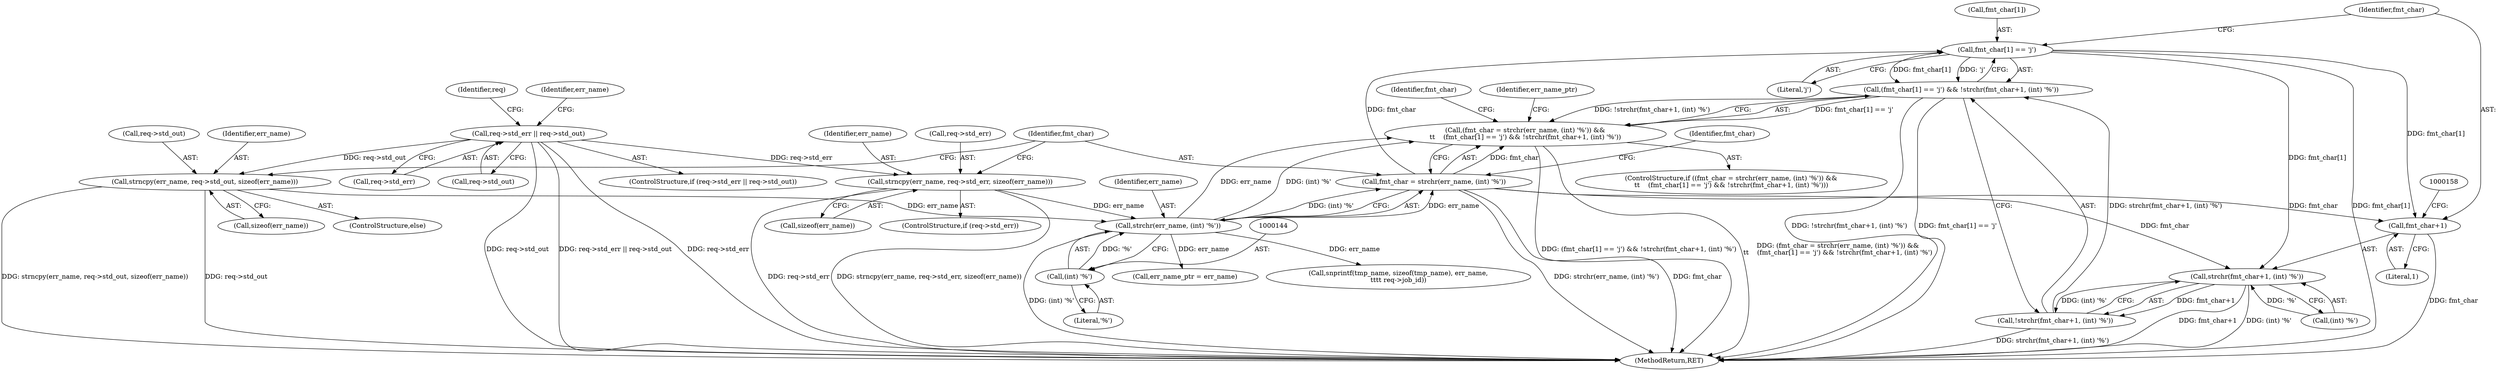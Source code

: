 digraph "0_slurm_92362a92fffe60187df61f99ab11c249d44120ee@array" {
"1000147" [label="(Call,fmt_char[1] == 'j')"];
"1000139" [label="(Call,fmt_char = strchr(err_name, (int) '%'))"];
"1000141" [label="(Call,strchr(err_name, (int) '%'))"];
"1000122" [label="(Call,strncpy(err_name, req->std_err, sizeof(err_name)))"];
"1000110" [label="(Call,req->std_err || req->std_out)"];
"1000130" [label="(Call,strncpy(err_name, req->std_out, sizeof(err_name)))"];
"1000143" [label="(Call,(int) '%')"];
"1000146" [label="(Call,(fmt_char[1] == 'j') && !strchr(fmt_char+1, (int) '%'))"];
"1000138" [label="(Call,(fmt_char = strchr(err_name, (int) '%')) &&\n\t\t    (fmt_char[1] == 'j') && !strchr(fmt_char+1, (int) '%'))"];
"1000153" [label="(Call,strchr(fmt_char+1, (int) '%'))"];
"1000152" [label="(Call,!strchr(fmt_char+1, (int) '%'))"];
"1000154" [label="(Call,fmt_char+1)"];
"1000154" [label="(Call,fmt_char+1)"];
"1000135" [label="(Call,sizeof(err_name))"];
"1000142" [label="(Identifier,err_name)"];
"1000148" [label="(Call,fmt_char[1])"];
"1000138" [label="(Call,(fmt_char = strchr(err_name, (int) '%')) &&\n\t\t    (fmt_char[1] == 'j') && !strchr(fmt_char+1, (int) '%'))"];
"1000190" [label="(Call,err_name_ptr = err_name)"];
"1000280" [label="(MethodReturn,RET)"];
"1000110" [label="(Call,req->std_err || req->std_out)"];
"1000149" [label="(Identifier,fmt_char)"];
"1000109" [label="(ControlStructure,if (req->std_err || req->std_out))"];
"1000155" [label="(Identifier,fmt_char)"];
"1000122" [label="(Call,strncpy(err_name, req->std_err, sizeof(err_name)))"];
"1000139" [label="(Call,fmt_char = strchr(err_name, (int) '%'))"];
"1000120" [label="(Identifier,req)"];
"1000152" [label="(Call,!strchr(fmt_char+1, (int) '%'))"];
"1000140" [label="(Identifier,fmt_char)"];
"1000145" [label="(Literal,'%')"];
"1000151" [label="(Literal,'j')"];
"1000131" [label="(Identifier,err_name)"];
"1000153" [label="(Call,strchr(fmt_char+1, (int) '%'))"];
"1000143" [label="(Call,(int) '%')"];
"1000137" [label="(ControlStructure,if ((fmt_char = strchr(err_name, (int) '%')) &&\n\t\t    (fmt_char[1] == 'j') && !strchr(fmt_char+1, (int) '%')))"];
"1000164" [label="(Identifier,fmt_char)"];
"1000127" [label="(Call,sizeof(err_name))"];
"1000118" [label="(ControlStructure,if (req->std_err))"];
"1000132" [label="(Call,req->std_out)"];
"1000146" [label="(Call,(fmt_char[1] == 'j') && !strchr(fmt_char+1, (int) '%'))"];
"1000141" [label="(Call,strchr(err_name, (int) '%'))"];
"1000156" [label="(Literal,1)"];
"1000114" [label="(Call,req->std_out)"];
"1000123" [label="(Identifier,err_name)"];
"1000191" [label="(Identifier,err_name_ptr)"];
"1000130" [label="(Call,strncpy(err_name, req->std_out, sizeof(err_name)))"];
"1000147" [label="(Call,fmt_char[1] == 'j')"];
"1000124" [label="(Call,req->std_err)"];
"1000167" [label="(Call,snprintf(tmp_name, sizeof(tmp_name), err_name,\n\t\t\t\t req->job_id))"];
"1000183" [label="(Identifier,err_name)"];
"1000129" [label="(ControlStructure,else)"];
"1000157" [label="(Call,(int) '%')"];
"1000111" [label="(Call,req->std_err)"];
"1000147" -> "1000146"  [label="AST: "];
"1000147" -> "1000151"  [label="CFG: "];
"1000148" -> "1000147"  [label="AST: "];
"1000151" -> "1000147"  [label="AST: "];
"1000155" -> "1000147"  [label="CFG: "];
"1000146" -> "1000147"  [label="CFG: "];
"1000147" -> "1000280"  [label="DDG: fmt_char[1]"];
"1000147" -> "1000146"  [label="DDG: fmt_char[1]"];
"1000147" -> "1000146"  [label="DDG: 'j'"];
"1000139" -> "1000147"  [label="DDG: fmt_char"];
"1000147" -> "1000153"  [label="DDG: fmt_char[1]"];
"1000147" -> "1000154"  [label="DDG: fmt_char[1]"];
"1000139" -> "1000138"  [label="AST: "];
"1000139" -> "1000141"  [label="CFG: "];
"1000140" -> "1000139"  [label="AST: "];
"1000141" -> "1000139"  [label="AST: "];
"1000149" -> "1000139"  [label="CFG: "];
"1000138" -> "1000139"  [label="CFG: "];
"1000139" -> "1000280"  [label="DDG: strchr(err_name, (int) '%')"];
"1000139" -> "1000280"  [label="DDG: fmt_char"];
"1000139" -> "1000138"  [label="DDG: fmt_char"];
"1000141" -> "1000139"  [label="DDG: err_name"];
"1000141" -> "1000139"  [label="DDG: (int) '%'"];
"1000139" -> "1000153"  [label="DDG: fmt_char"];
"1000139" -> "1000154"  [label="DDG: fmt_char"];
"1000141" -> "1000143"  [label="CFG: "];
"1000142" -> "1000141"  [label="AST: "];
"1000143" -> "1000141"  [label="AST: "];
"1000141" -> "1000280"  [label="DDG: (int) '%'"];
"1000141" -> "1000138"  [label="DDG: err_name"];
"1000141" -> "1000138"  [label="DDG: (int) '%'"];
"1000122" -> "1000141"  [label="DDG: err_name"];
"1000130" -> "1000141"  [label="DDG: err_name"];
"1000143" -> "1000141"  [label="DDG: '%'"];
"1000141" -> "1000167"  [label="DDG: err_name"];
"1000141" -> "1000190"  [label="DDG: err_name"];
"1000122" -> "1000118"  [label="AST: "];
"1000122" -> "1000127"  [label="CFG: "];
"1000123" -> "1000122"  [label="AST: "];
"1000124" -> "1000122"  [label="AST: "];
"1000127" -> "1000122"  [label="AST: "];
"1000140" -> "1000122"  [label="CFG: "];
"1000122" -> "1000280"  [label="DDG: strncpy(err_name, req->std_err, sizeof(err_name))"];
"1000122" -> "1000280"  [label="DDG: req->std_err"];
"1000110" -> "1000122"  [label="DDG: req->std_err"];
"1000110" -> "1000109"  [label="AST: "];
"1000110" -> "1000111"  [label="CFG: "];
"1000110" -> "1000114"  [label="CFG: "];
"1000111" -> "1000110"  [label="AST: "];
"1000114" -> "1000110"  [label="AST: "];
"1000120" -> "1000110"  [label="CFG: "];
"1000183" -> "1000110"  [label="CFG: "];
"1000110" -> "1000280"  [label="DDG: req->std_out"];
"1000110" -> "1000280"  [label="DDG: req->std_err || req->std_out"];
"1000110" -> "1000280"  [label="DDG: req->std_err"];
"1000110" -> "1000130"  [label="DDG: req->std_out"];
"1000130" -> "1000129"  [label="AST: "];
"1000130" -> "1000135"  [label="CFG: "];
"1000131" -> "1000130"  [label="AST: "];
"1000132" -> "1000130"  [label="AST: "];
"1000135" -> "1000130"  [label="AST: "];
"1000140" -> "1000130"  [label="CFG: "];
"1000130" -> "1000280"  [label="DDG: strncpy(err_name, req->std_out, sizeof(err_name))"];
"1000130" -> "1000280"  [label="DDG: req->std_out"];
"1000143" -> "1000145"  [label="CFG: "];
"1000144" -> "1000143"  [label="AST: "];
"1000145" -> "1000143"  [label="AST: "];
"1000146" -> "1000138"  [label="AST: "];
"1000146" -> "1000152"  [label="CFG: "];
"1000152" -> "1000146"  [label="AST: "];
"1000138" -> "1000146"  [label="CFG: "];
"1000146" -> "1000280"  [label="DDG: !strchr(fmt_char+1, (int) '%')"];
"1000146" -> "1000280"  [label="DDG: fmt_char[1] == 'j'"];
"1000146" -> "1000138"  [label="DDG: fmt_char[1] == 'j'"];
"1000146" -> "1000138"  [label="DDG: !strchr(fmt_char+1, (int) '%')"];
"1000152" -> "1000146"  [label="DDG: strchr(fmt_char+1, (int) '%')"];
"1000138" -> "1000137"  [label="AST: "];
"1000164" -> "1000138"  [label="CFG: "];
"1000191" -> "1000138"  [label="CFG: "];
"1000138" -> "1000280"  [label="DDG: (fmt_char = strchr(err_name, (int) '%')) &&\n\t\t    (fmt_char[1] == 'j') && !strchr(fmt_char+1, (int) '%')"];
"1000138" -> "1000280"  [label="DDG: (fmt_char[1] == 'j') && !strchr(fmt_char+1, (int) '%')"];
"1000153" -> "1000152"  [label="AST: "];
"1000153" -> "1000157"  [label="CFG: "];
"1000154" -> "1000153"  [label="AST: "];
"1000157" -> "1000153"  [label="AST: "];
"1000152" -> "1000153"  [label="CFG: "];
"1000153" -> "1000280"  [label="DDG: fmt_char+1"];
"1000153" -> "1000280"  [label="DDG: (int) '%'"];
"1000153" -> "1000152"  [label="DDG: fmt_char+1"];
"1000153" -> "1000152"  [label="DDG: (int) '%'"];
"1000157" -> "1000153"  [label="DDG: '%'"];
"1000152" -> "1000280"  [label="DDG: strchr(fmt_char+1, (int) '%')"];
"1000154" -> "1000156"  [label="CFG: "];
"1000155" -> "1000154"  [label="AST: "];
"1000156" -> "1000154"  [label="AST: "];
"1000158" -> "1000154"  [label="CFG: "];
"1000154" -> "1000280"  [label="DDG: fmt_char"];
}
